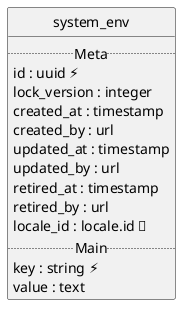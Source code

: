 @startuml uml
skinparam monochrome true
skinparam linetype ortho
hide circle

entity system_env {
  .. Meta ..
  id : uuid ⚡
  lock_version : integer
  created_at : timestamp
  created_by : url
  updated_at : timestamp
  updated_by : url
  retired_at : timestamp
  retired_by : url
  locale_id : locale.id 🔑
  .. Main ..
  key : string ⚡
  value : text
}

@enduml
